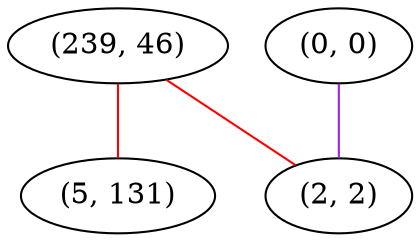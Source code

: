 graph "" {
"(239, 46)";
"(5, 131)";
"(0, 0)";
"(2, 2)";
"(239, 46)" -- "(5, 131)"  [color=red, key=0, weight=1];
"(239, 46)" -- "(2, 2)"  [color=red, key=0, weight=1];
"(0, 0)" -- "(2, 2)"  [color=purple, key=0, weight=4];
}
